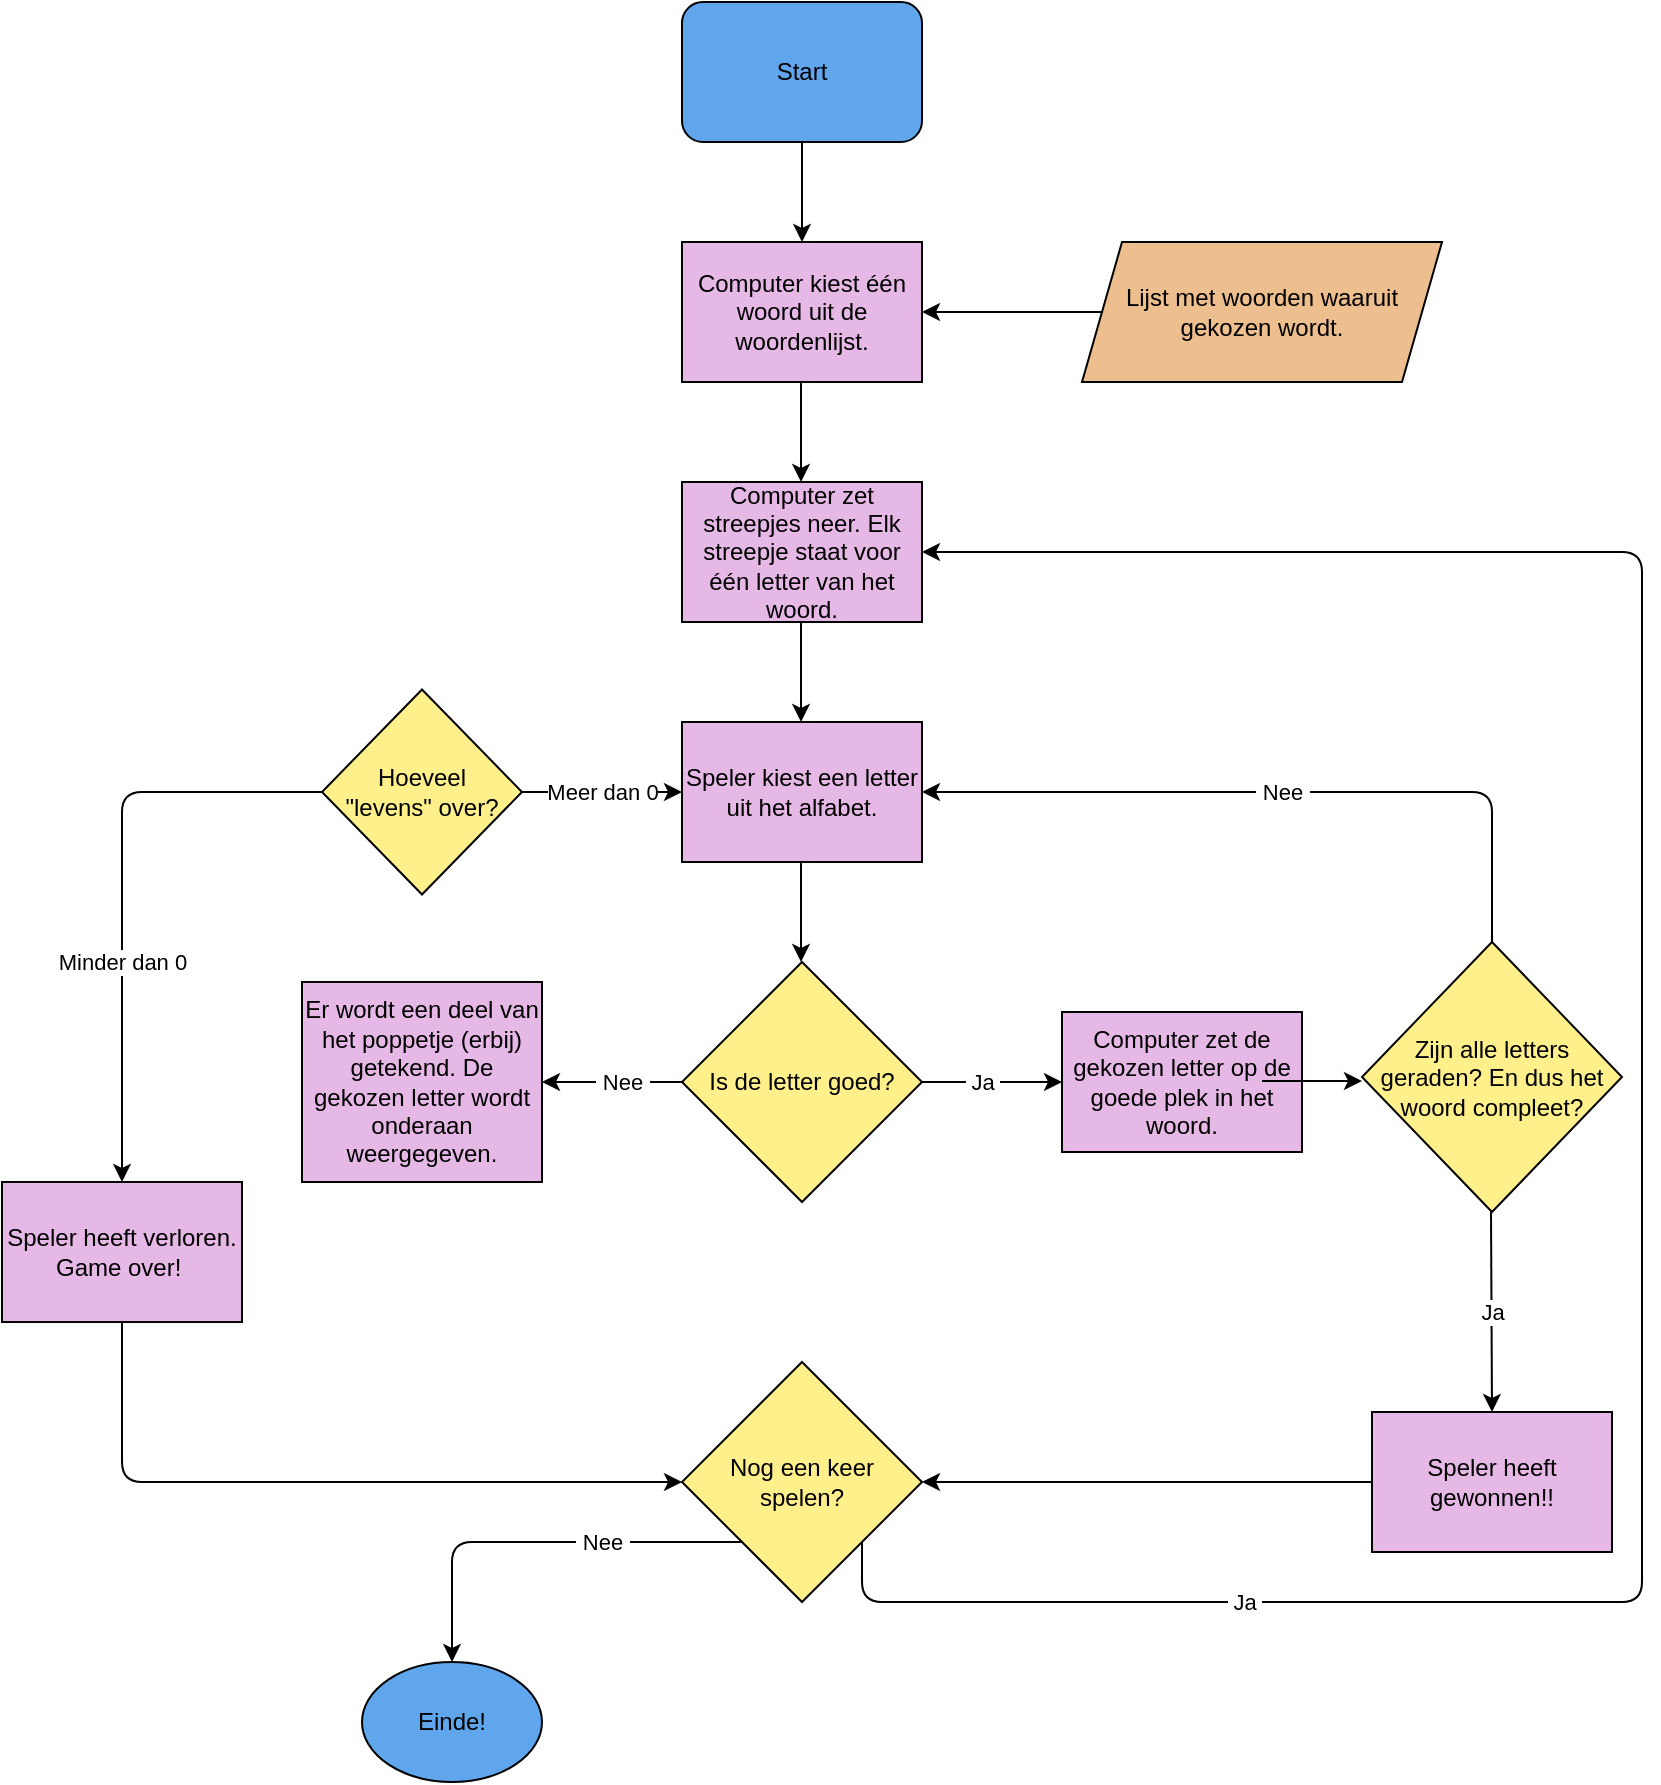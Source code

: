 <mxfile version="14.6.13" type="github">
  <diagram id="cuen1_z_6JRobeSPJKux" name="Page-1">
    <mxGraphModel dx="1113" dy="759" grid="1" gridSize="10" guides="1" tooltips="1" connect="1" arrows="1" fold="1" page="1" pageScale="1" pageWidth="980" pageHeight="1390" math="0" shadow="0">
      <root>
        <mxCell id="0" />
        <mxCell id="1" parent="0" />
        <mxCell id="oi3M1zB1Oa0CDW2oKUUC-1" value="&lt;span&gt;&lt;font color=&quot;#000000&quot;&gt;Start&lt;/font&gt;&lt;/span&gt;" style="rounded=1;whiteSpace=wrap;html=1;labelBackgroundColor=none;labelBorderColor=none;fontColor=#3399FF;gradientDirection=south;fillColor=#5FA6ED;" vertex="1" parent="1">
          <mxGeometry x="360" y="40" width="120" height="70" as="geometry" />
        </mxCell>
        <mxCell id="oi3M1zB1Oa0CDW2oKUUC-2" value="" style="endArrow=classic;html=1;exitX=0.5;exitY=1;exitDx=0;exitDy=0;" edge="1" parent="1" source="oi3M1zB1Oa0CDW2oKUUC-1">
          <mxGeometry width="50" height="50" relative="1" as="geometry">
            <mxPoint x="390" y="220" as="sourcePoint" />
            <mxPoint x="420" y="160" as="targetPoint" />
          </mxGeometry>
        </mxCell>
        <mxCell id="oi3M1zB1Oa0CDW2oKUUC-3" value="Computer kiest één woord uit de woordenlijst." style="rounded=0;whiteSpace=wrap;html=1;fillColor=#E6B8E6;" vertex="1" parent="1">
          <mxGeometry x="360" y="160" width="120" height="70" as="geometry" />
        </mxCell>
        <mxCell id="oi3M1zB1Oa0CDW2oKUUC-4" value="Lijst met woorden waaruit gekozen wordt." style="shape=parallelogram;perimeter=parallelogramPerimeter;whiteSpace=wrap;html=1;fixedSize=1;fillColor=#EDBE8E;" vertex="1" parent="1">
          <mxGeometry x="560" y="160" width="180" height="70" as="geometry" />
        </mxCell>
        <mxCell id="oi3M1zB1Oa0CDW2oKUUC-5" value="" style="endArrow=classic;html=1;exitX=0;exitY=0.5;exitDx=0;exitDy=0;entryX=1;entryY=0.5;entryDx=0;entryDy=0;" edge="1" parent="1" source="oi3M1zB1Oa0CDW2oKUUC-4" target="oi3M1zB1Oa0CDW2oKUUC-3">
          <mxGeometry width="50" height="50" relative="1" as="geometry">
            <mxPoint x="390" y="220" as="sourcePoint" />
            <mxPoint x="440" y="170" as="targetPoint" />
          </mxGeometry>
        </mxCell>
        <mxCell id="oi3M1zB1Oa0CDW2oKUUC-6" value="&lt;font style=&quot;font-size: 12px&quot;&gt;Computer zet streepjes neer. Elk streepje staat voor één letter van het woord.&lt;/font&gt;" style="rounded=0;whiteSpace=wrap;html=1;fillColor=#E6B8E6;" vertex="1" parent="1">
          <mxGeometry x="360" y="280" width="120" height="70" as="geometry" />
        </mxCell>
        <mxCell id="oi3M1zB1Oa0CDW2oKUUC-7" value="" style="endArrow=classic;html=1;exitX=0.5;exitY=1;exitDx=0;exitDy=0;" edge="1" parent="1">
          <mxGeometry width="50" height="50" relative="1" as="geometry">
            <mxPoint x="419.5" y="230" as="sourcePoint" />
            <mxPoint x="419.5" y="280" as="targetPoint" />
          </mxGeometry>
        </mxCell>
        <mxCell id="oi3M1zB1Oa0CDW2oKUUC-8" value="Speler kiest een letter uit het alfabet." style="rounded=0;whiteSpace=wrap;html=1;fillColor=#E6B8E6;" vertex="1" parent="1">
          <mxGeometry x="360" y="400" width="120" height="70" as="geometry" />
        </mxCell>
        <mxCell id="oi3M1zB1Oa0CDW2oKUUC-9" value="" style="endArrow=classic;html=1;exitX=0.5;exitY=1;exitDx=0;exitDy=0;" edge="1" parent="1">
          <mxGeometry width="50" height="50" relative="1" as="geometry">
            <mxPoint x="419.5" y="350" as="sourcePoint" />
            <mxPoint x="419.5" y="400" as="targetPoint" />
          </mxGeometry>
        </mxCell>
        <mxCell id="oi3M1zB1Oa0CDW2oKUUC-10" value="Is de letter goed?" style="rhombus;whiteSpace=wrap;html=1;fillColor=#FFF08C;" vertex="1" parent="1">
          <mxGeometry x="360" y="520" width="120" height="120" as="geometry" />
        </mxCell>
        <mxCell id="oi3M1zB1Oa0CDW2oKUUC-14" value="" style="endArrow=classic;html=1;exitX=0.5;exitY=1;exitDx=0;exitDy=0;" edge="1" parent="1">
          <mxGeometry width="50" height="50" relative="1" as="geometry">
            <mxPoint x="419.5" y="470" as="sourcePoint" />
            <mxPoint x="419.5" y="520" as="targetPoint" />
          </mxGeometry>
        </mxCell>
        <mxCell id="oi3M1zB1Oa0CDW2oKUUC-16" value="&amp;nbsp;Nee&amp;nbsp;" style="endArrow=classic;html=1;exitX=0.5;exitY=1;exitDx=0;exitDy=0;entryX=1;entryY=0.5;entryDx=0;entryDy=0;" edge="1" parent="1" target="oi3M1zB1Oa0CDW2oKUUC-22">
          <mxGeometry x="-0.143" width="50" height="50" relative="1" as="geometry">
            <mxPoint x="360" y="580.0" as="sourcePoint" />
            <mxPoint x="310" y="580" as="targetPoint" />
            <mxPoint as="offset" />
          </mxGeometry>
        </mxCell>
        <mxCell id="oi3M1zB1Oa0CDW2oKUUC-17" value="&amp;nbsp;Ja&amp;nbsp;" style="endArrow=classic;html=1;exitX=0.5;exitY=1;exitDx=0;exitDy=0;entryX=0;entryY=0.5;entryDx=0;entryDy=0;" edge="1" parent="1" target="oi3M1zB1Oa0CDW2oKUUC-21">
          <mxGeometry x="-0.143" width="50" height="50" relative="1" as="geometry">
            <mxPoint x="480" y="580.0" as="sourcePoint" />
            <mxPoint x="530" y="580" as="targetPoint" />
            <mxPoint as="offset" />
          </mxGeometry>
        </mxCell>
        <mxCell id="oi3M1zB1Oa0CDW2oKUUC-21" value="&lt;font style=&quot;font-size: 12px&quot;&gt;Computer zet de gekozen letter op de goede plek in het woord.&lt;/font&gt;" style="rounded=0;whiteSpace=wrap;html=1;fontStyle=0;fillColor=#E6B8E6;" vertex="1" parent="1">
          <mxGeometry x="550" y="545" width="120" height="70" as="geometry" />
        </mxCell>
        <mxCell id="oi3M1zB1Oa0CDW2oKUUC-22" value="&lt;font style=&quot;font-size: 12px&quot;&gt;Er wordt een deel van het poppetje (erbij) getekend. De gekozen letter wordt onderaan weergegeven.&lt;/font&gt;" style="rounded=0;whiteSpace=wrap;html=1;fillColor=#E6B8E6;" vertex="1" parent="1">
          <mxGeometry x="170" y="530" width="120" height="100" as="geometry" />
        </mxCell>
        <mxCell id="oi3M1zB1Oa0CDW2oKUUC-24" value="" style="endArrow=classic;html=1;exitX=0.5;exitY=1;exitDx=0;exitDy=0;" edge="1" parent="1">
          <mxGeometry width="50" height="50" relative="1" as="geometry">
            <mxPoint x="650" y="579.5" as="sourcePoint" />
            <mxPoint x="700" y="579.5" as="targetPoint" />
          </mxGeometry>
        </mxCell>
        <mxCell id="oi3M1zB1Oa0CDW2oKUUC-25" value="&lt;div&gt;Zijn alle letters geraden? En dus het woord compleet?&lt;/div&gt;" style="rhombus;whiteSpace=wrap;html=1;align=center;fillColor=#FFF08C;" vertex="1" parent="1">
          <mxGeometry x="700" y="510" width="130" height="135" as="geometry" />
        </mxCell>
        <mxCell id="oi3M1zB1Oa0CDW2oKUUC-26" value="&amp;nbsp;Nee&amp;nbsp;" style="endArrow=classic;html=1;exitX=0.5;exitY=0;exitDx=0;exitDy=0;entryX=1;entryY=0.5;entryDx=0;entryDy=0;" edge="1" parent="1" source="oi3M1zB1Oa0CDW2oKUUC-25" target="oi3M1zB1Oa0CDW2oKUUC-8">
          <mxGeometry x="0.0" width="50" height="50" relative="1" as="geometry">
            <mxPoint x="765" y="500" as="sourcePoint" />
            <mxPoint x="765" y="450" as="targetPoint" />
            <Array as="points">
              <mxPoint x="765" y="435" />
            </Array>
            <mxPoint as="offset" />
          </mxGeometry>
        </mxCell>
        <mxCell id="oi3M1zB1Oa0CDW2oKUUC-27" value="&amp;nbsp;Ja&amp;nbsp;" style="endArrow=classic;html=1;entryX=0.5;entryY=0;entryDx=0;entryDy=0;" edge="1" parent="1" target="oi3M1zB1Oa0CDW2oKUUC-31">
          <mxGeometry width="50" height="50" relative="1" as="geometry">
            <mxPoint x="764.5" y="645" as="sourcePoint" />
            <mxPoint x="765" y="740" as="targetPoint" />
          </mxGeometry>
        </mxCell>
        <mxCell id="oi3M1zB1Oa0CDW2oKUUC-29" value="Nog een keer &lt;br&gt;spelen?" style="rhombus;whiteSpace=wrap;html=1;fillColor=#FFF08C;" vertex="1" parent="1">
          <mxGeometry x="360" y="720" width="120" height="120" as="geometry" />
        </mxCell>
        <mxCell id="oi3M1zB1Oa0CDW2oKUUC-31" value="Speler heeft gewonnen!!" style="rounded=0;whiteSpace=wrap;html=1;fillColor=#E6B8E6;" vertex="1" parent="1">
          <mxGeometry x="705" y="745" width="120" height="70" as="geometry" />
        </mxCell>
        <mxCell id="oi3M1zB1Oa0CDW2oKUUC-32" value="" style="endArrow=classic;html=1;" edge="1" parent="1" target="oi3M1zB1Oa0CDW2oKUUC-29">
          <mxGeometry width="50" height="50" relative="1" as="geometry">
            <mxPoint x="705" y="780" as="sourcePoint" />
            <mxPoint x="755" y="730" as="targetPoint" />
          </mxGeometry>
        </mxCell>
        <mxCell id="oi3M1zB1Oa0CDW2oKUUC-33" value="Einde!" style="ellipse;whiteSpace=wrap;html=1;fillColor=#5FA6ED;" vertex="1" parent="1">
          <mxGeometry x="200" y="870" width="90" height="60" as="geometry" />
        </mxCell>
        <mxCell id="oi3M1zB1Oa0CDW2oKUUC-34" value="&amp;nbsp;Nee&amp;nbsp;" style="endArrow=classic;html=1;entryX=0.5;entryY=0;entryDx=0;entryDy=0;" edge="1" parent="1" target="oi3M1zB1Oa0CDW2oKUUC-33">
          <mxGeometry x="-0.317" width="50" height="50" relative="1" as="geometry">
            <mxPoint x="390" y="810" as="sourcePoint" />
            <mxPoint x="440" y="760" as="targetPoint" />
            <Array as="points">
              <mxPoint x="245" y="810" />
            </Array>
            <mxPoint as="offset" />
          </mxGeometry>
        </mxCell>
        <mxCell id="oi3M1zB1Oa0CDW2oKUUC-35" value="" style="endArrow=classic;html=1;exitX=1;exitY=1;exitDx=0;exitDy=0;entryX=1;entryY=0.5;entryDx=0;entryDy=0;" edge="1" parent="1" source="oi3M1zB1Oa0CDW2oKUUC-29" target="oi3M1zB1Oa0CDW2oKUUC-6">
          <mxGeometry width="50" height="50" relative="1" as="geometry">
            <mxPoint x="480" y="880" as="sourcePoint" />
            <mxPoint x="840" y="260" as="targetPoint" />
            <Array as="points">
              <mxPoint x="450" y="840" />
              <mxPoint x="840" y="840" />
              <mxPoint x="840" y="315" />
            </Array>
          </mxGeometry>
        </mxCell>
        <mxCell id="oi3M1zB1Oa0CDW2oKUUC-36" value="&amp;nbsp;Ja&amp;nbsp;" style="edgeLabel;html=1;align=center;verticalAlign=middle;resizable=0;points=[];" vertex="1" connectable="0" parent="oi3M1zB1Oa0CDW2oKUUC-35">
          <mxGeometry x="-0.647" y="2" relative="1" as="geometry">
            <mxPoint x="-10" y="2" as="offset" />
          </mxGeometry>
        </mxCell>
        <mxCell id="oi3M1zB1Oa0CDW2oKUUC-37" value="Hoeveel &lt;br&gt;&quot;levens&quot; over?" style="rhombus;whiteSpace=wrap;html=1;fillColor=#FFF08C;" vertex="1" parent="1">
          <mxGeometry x="180" y="383.75" width="100" height="102.5" as="geometry" />
        </mxCell>
        <mxCell id="oi3M1zB1Oa0CDW2oKUUC-38" value="Meer dan 0" style="endArrow=classic;html=1;entryX=0;entryY=0.5;entryDx=0;entryDy=0;exitX=1;exitY=0.5;exitDx=0;exitDy=0;" edge="1" parent="1" source="oi3M1zB1Oa0CDW2oKUUC-37" target="oi3M1zB1Oa0CDW2oKUUC-8">
          <mxGeometry width="50" height="50" relative="1" as="geometry">
            <mxPoint x="300" y="440" as="sourcePoint" />
            <mxPoint x="350" y="390" as="targetPoint" />
            <Array as="points" />
            <mxPoint as="offset" />
          </mxGeometry>
        </mxCell>
        <mxCell id="oi3M1zB1Oa0CDW2oKUUC-39" value="" style="endArrow=classic;html=1;exitX=0;exitY=0.5;exitDx=0;exitDy=0;entryX=0.5;entryY=0;entryDx=0;entryDy=0;" edge="1" parent="1" source="oi3M1zB1Oa0CDW2oKUUC-37" target="oi3M1zB1Oa0CDW2oKUUC-40">
          <mxGeometry width="50" height="50" relative="1" as="geometry">
            <mxPoint x="140" y="420" as="sourcePoint" />
            <mxPoint x="80" y="630" as="targetPoint" />
            <Array as="points">
              <mxPoint x="80" y="435" />
            </Array>
          </mxGeometry>
        </mxCell>
        <mxCell id="oi3M1zB1Oa0CDW2oKUUC-41" value="Minder dan 0" style="edgeLabel;html=1;align=center;verticalAlign=middle;resizable=0;points=[];" vertex="1" connectable="0" parent="oi3M1zB1Oa0CDW2oKUUC-39">
          <mxGeometry x="0.078" relative="1" as="geometry">
            <mxPoint y="26" as="offset" />
          </mxGeometry>
        </mxCell>
        <mxCell id="oi3M1zB1Oa0CDW2oKUUC-40" value="Speler heeft verloren. Game over!&amp;nbsp;" style="rounded=0;whiteSpace=wrap;html=1;fillColor=#E6B8E6;" vertex="1" parent="1">
          <mxGeometry x="20" y="630" width="120" height="70" as="geometry" />
        </mxCell>
        <mxCell id="oi3M1zB1Oa0CDW2oKUUC-42" value="" style="endArrow=classic;html=1;entryX=0;entryY=0.5;entryDx=0;entryDy=0;" edge="1" parent="1" target="oi3M1zB1Oa0CDW2oKUUC-29">
          <mxGeometry width="50" height="50" relative="1" as="geometry">
            <mxPoint x="80" y="700" as="sourcePoint" />
            <mxPoint x="130" y="650" as="targetPoint" />
            <Array as="points">
              <mxPoint x="80" y="780" />
            </Array>
          </mxGeometry>
        </mxCell>
      </root>
    </mxGraphModel>
  </diagram>
</mxfile>
